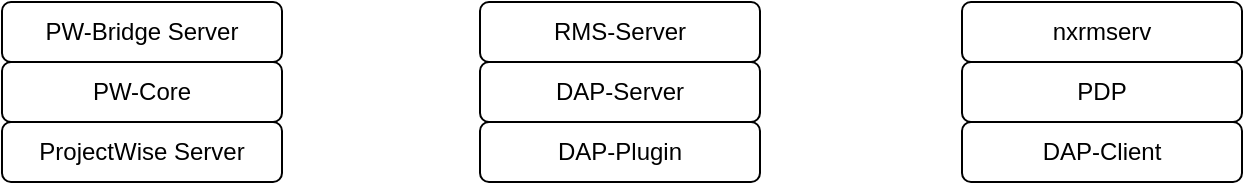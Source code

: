 <mxfile version="16.5.6" type="github">
  <diagram id="s_TyGhOsRMtKrXUJ4zZ_" name="Page-1">
    <mxGraphModel dx="1422" dy="789" grid="1" gridSize="10" guides="1" tooltips="1" connect="1" arrows="1" fold="1" page="1" pageScale="1" pageWidth="850" pageHeight="1100" math="0" shadow="0">
      <root>
        <mxCell id="0" />
        <mxCell id="1" parent="0" />
        <mxCell id="Xw0MRtEXhQvHR3oKC3qB-1" value="nxrmserv" style="rounded=1;whiteSpace=wrap;html=1;" vertex="1" parent="1">
          <mxGeometry x="540" y="450" width="140" height="30" as="geometry" />
        </mxCell>
        <mxCell id="Xw0MRtEXhQvHR3oKC3qB-2" value="PDP" style="rounded=1;whiteSpace=wrap;html=1;" vertex="1" parent="1">
          <mxGeometry x="540" y="480" width="140" height="30" as="geometry" />
        </mxCell>
        <mxCell id="Xw0MRtEXhQvHR3oKC3qB-3" value="DAP-Plugin" style="rounded=1;whiteSpace=wrap;html=1;" vertex="1" parent="1">
          <mxGeometry x="299" y="510" width="140" height="30" as="geometry" />
        </mxCell>
        <mxCell id="Xw0MRtEXhQvHR3oKC3qB-4" value="DAP-Client" style="rounded=1;whiteSpace=wrap;html=1;" vertex="1" parent="1">
          <mxGeometry x="540" y="510" width="140" height="30" as="geometry" />
        </mxCell>
        <mxCell id="Xw0MRtEXhQvHR3oKC3qB-8" value="DAP-Server" style="rounded=1;whiteSpace=wrap;html=1;" vertex="1" parent="1">
          <mxGeometry x="299" y="480" width="140" height="30" as="geometry" />
        </mxCell>
        <mxCell id="Xw0MRtEXhQvHR3oKC3qB-9" value="RMS-Server" style="rounded=1;whiteSpace=wrap;html=1;" vertex="1" parent="1">
          <mxGeometry x="299" y="450" width="140" height="30" as="geometry" />
        </mxCell>
        <mxCell id="Xw0MRtEXhQvHR3oKC3qB-10" value="PW-Bridge Server" style="rounded=1;whiteSpace=wrap;html=1;" vertex="1" parent="1">
          <mxGeometry x="60" y="450" width="140" height="30" as="geometry" />
        </mxCell>
        <mxCell id="Xw0MRtEXhQvHR3oKC3qB-11" value="PW-Core" style="rounded=1;whiteSpace=wrap;html=1;" vertex="1" parent="1">
          <mxGeometry x="60" y="480" width="140" height="30" as="geometry" />
        </mxCell>
        <mxCell id="Xw0MRtEXhQvHR3oKC3qB-12" value="ProjectWise Server" style="rounded=1;whiteSpace=wrap;html=1;" vertex="1" parent="1">
          <mxGeometry x="60" y="510" width="140" height="30" as="geometry" />
        </mxCell>
      </root>
    </mxGraphModel>
  </diagram>
</mxfile>
